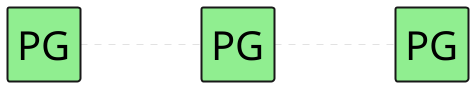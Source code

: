 @startuml

skinparam ComponentStyle rectangle
hide stereotype
left to right direction
scale 1/1

skinparam Component {
    FontSize 40
    FontColor black
    BorderThickness 2
    BackgroundColor transparent
}

skinparam ArrowThickness 0
' components:
component "PG" as c0 #LightGreen
component "PG" as c1 #LightGreen
component "PG" as c2 #LightGreen
' layout:
c0-down..c1
c1-down..c2

@enduml
